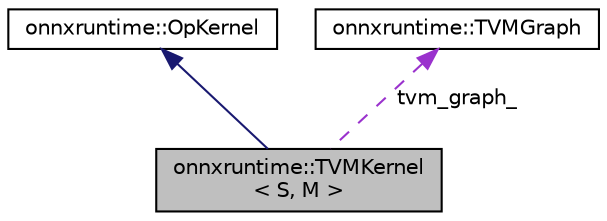 digraph "onnxruntime::TVMKernel&lt; S, M &gt;"
{
  edge [fontname="Helvetica",fontsize="10",labelfontname="Helvetica",labelfontsize="10"];
  node [fontname="Helvetica",fontsize="10",shape=record];
  Node2 [label="onnxruntime::TVMKernel\l\< S, M \>",height=0.2,width=0.4,color="black", fillcolor="grey75", style="filled", fontcolor="black"];
  Node3 -> Node2 [dir="back",color="midnightblue",fontsize="10",style="solid",fontname="Helvetica"];
  Node3 [label="onnxruntime::OpKernel",height=0.2,width=0.4,color="black", fillcolor="white", style="filled",URL="$classonnxruntime_1_1OpKernel.html"];
  Node4 -> Node2 [dir="back",color="darkorchid3",fontsize="10",style="dashed",label=" tvm_graph_" ,fontname="Helvetica"];
  Node4 [label="onnxruntime::TVMGraph",height=0.2,width=0.4,color="black", fillcolor="white", style="filled",URL="$structonnxruntime_1_1TVMGraph.html"];
}
